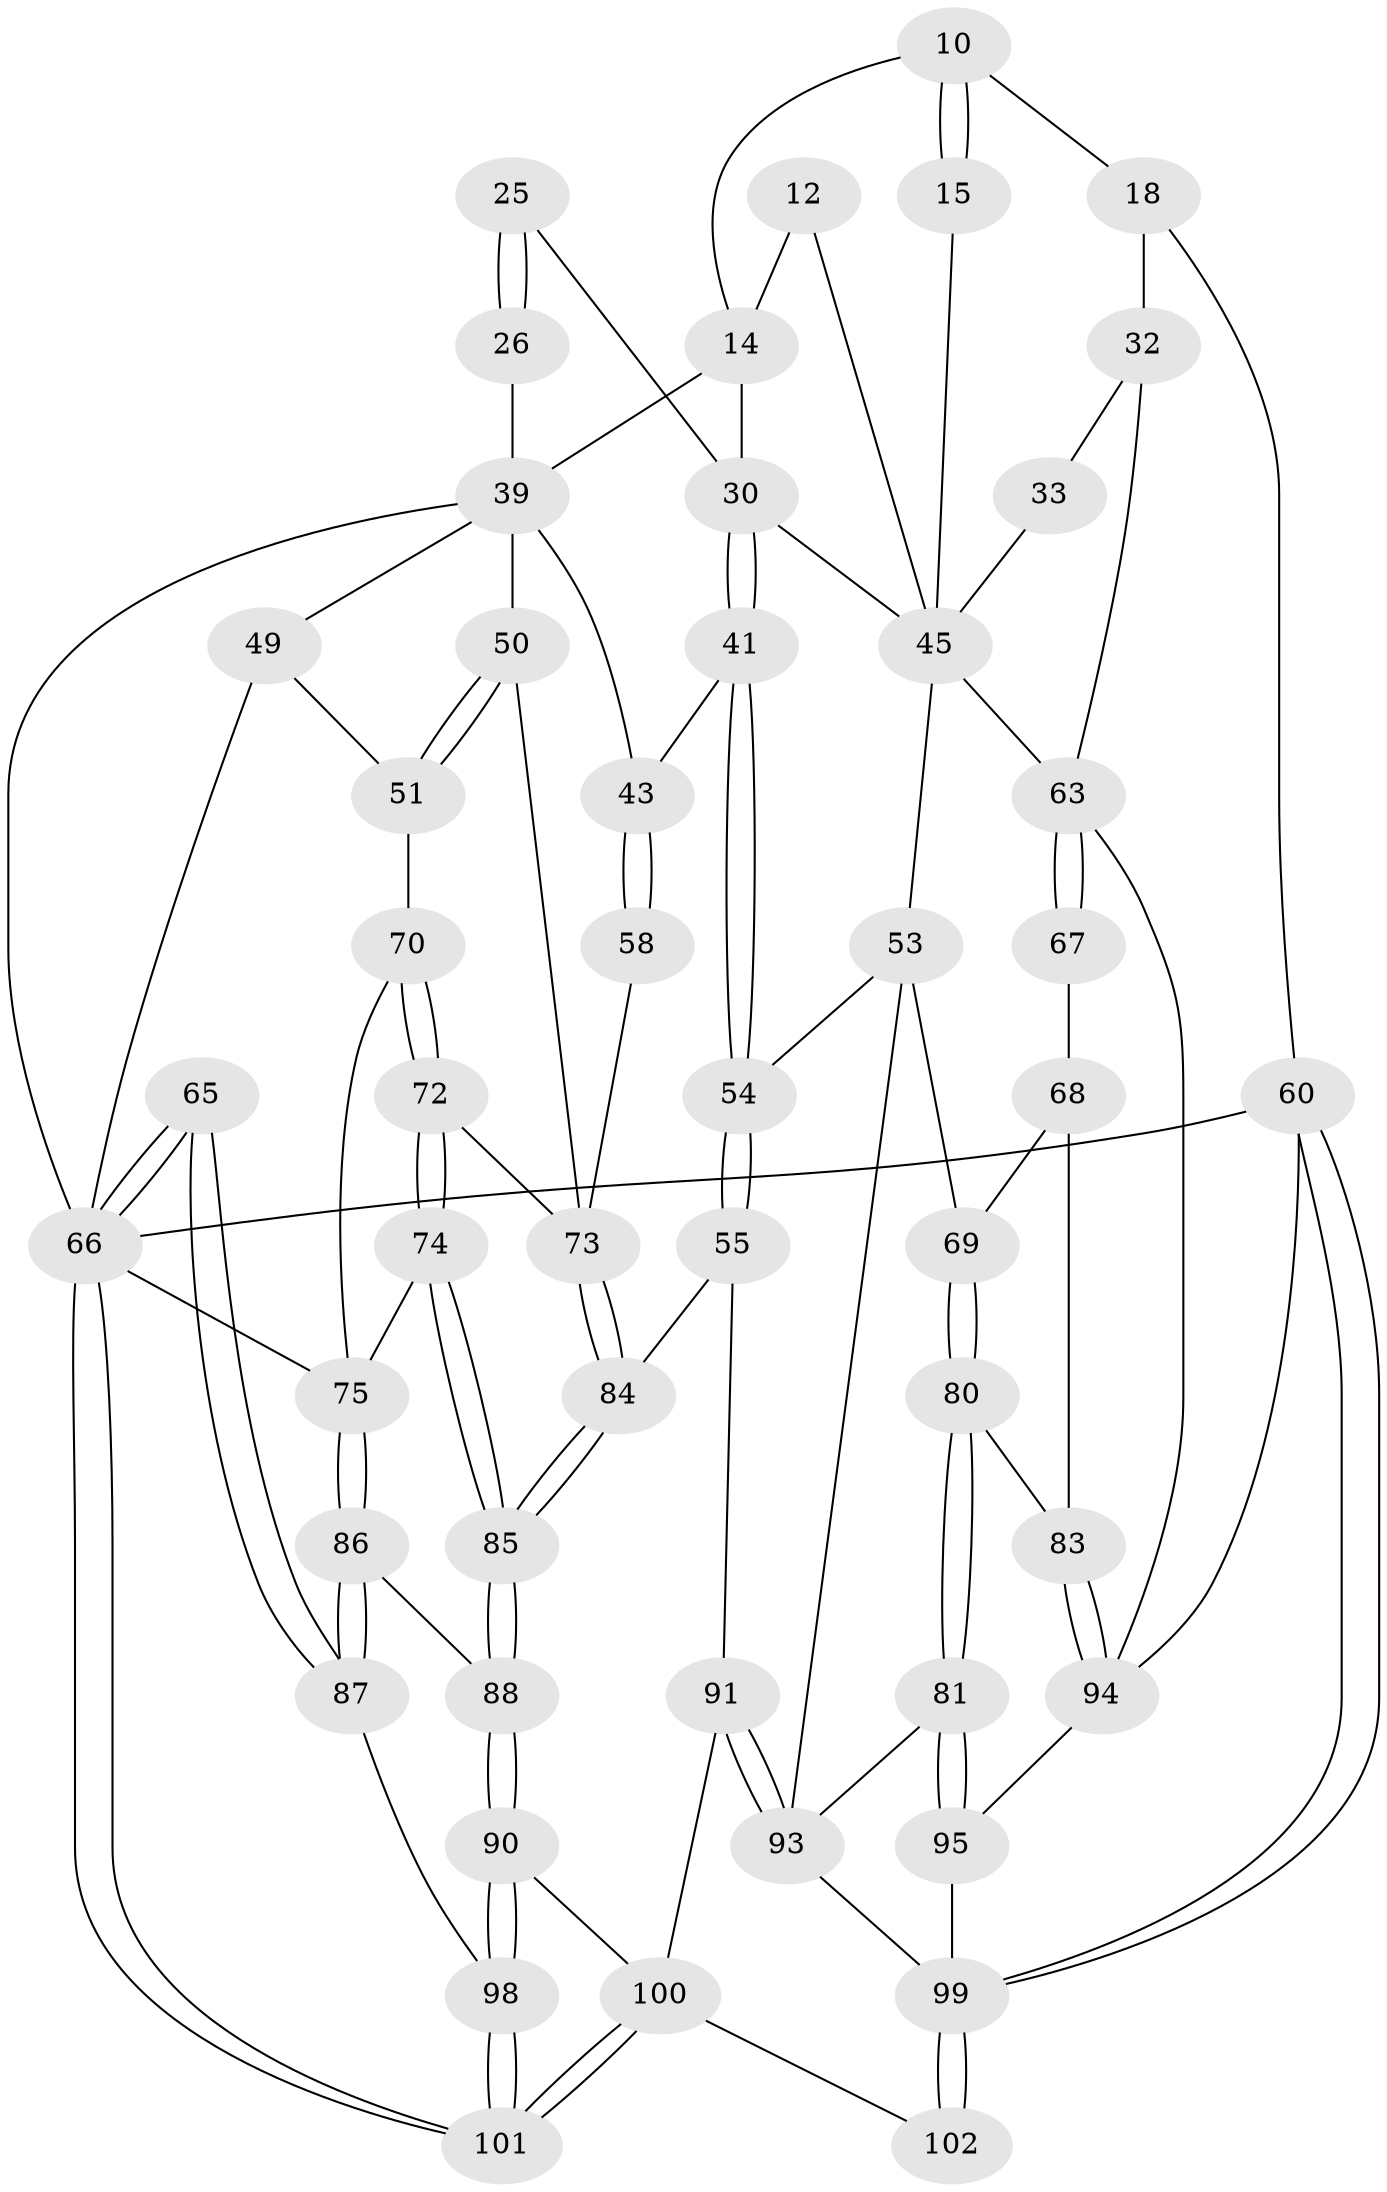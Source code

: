// original degree distribution, {3: 0.049019607843137254, 6: 0.23529411764705882, 5: 0.5196078431372549, 4: 0.19607843137254902}
// Generated by graph-tools (version 1.1) at 2025/01/03/09/25 05:01:08]
// undirected, 51 vertices, 112 edges
graph export_dot {
graph [start="1"]
  node [color=gray90,style=filled];
  10 [pos="+0.6116573110963108+0",super="+9"];
  12 [pos="+0.5172200402502829+0"];
  14 [pos="+0.4367130171121883+0.1135009068073256",super="+6+13+7+11"];
  15 [pos="+0.6800574042583851+0.18184140411389224"];
  18 [pos="+1+0",super="+17"];
  25 [pos="+0.38706474373779787+0.2569955832071787",super="+23"];
  26 [pos="+0.2901534722355454+0.2997400623394241",super="+22"];
  30 [pos="+0.5535591858380936+0.2970964338077636",super="+24"];
  32 [pos="+0.9352394766923893+0.28430811842545867",super="+19+31"];
  33 [pos="+0.88434998279303+0.39620186375424604",super="+20"];
  39 [pos="+0.2606993641650318+0.38687733647905054",super="+27+37+5"];
  41 [pos="+0.5246362068218252+0.36499249244635995"];
  43 [pos="+0.3162273169621792+0.44016698913013524",super="+42"];
  45 [pos="+0.6888898125529026+0.4074737202201963",super="+29+44"];
  49 [pos="+0.020615554391768723+0.46725215172146217",super="+38+36"];
  50 [pos="+0.20026817363536956+0.5396996288374424",super="+40"];
  51 [pos="+0.06723559171336387+0.5123555922114799"];
  53 [pos="+0.6397464848204113+0.5631185535795856",super="+52"];
  54 [pos="+0.5277869814663396+0.4876931021721357"];
  55 [pos="+0.4489489439743105+0.6495291564679834"];
  58 [pos="+0.37752706157741167+0.516268739311019"];
  60 [pos="+1+1",super="+2"];
  63 [pos="+1+0.5574680781307273",super="+46+47"];
  65 [pos="+0+0.7827159835231157"];
  66 [pos="+0+1",super="+3+64"];
  67 [pos="+0.9014798213735152+0.501069369588906"];
  68 [pos="+0.8855514242813521+0.5313364762139828"];
  69 [pos="+0.8061851152051764+0.5763459434449552"];
  70 [pos="+0.07309306325783153+0.555545753571825"];
  72 [pos="+0.16013460036495475+0.6290365529820413"];
  73 [pos="+0.21322159260903958+0.6029316699479703",super="+59"];
  74 [pos="+0.1361450518911393+0.6484436200321982"];
  75 [pos="+0.09510677023579549+0.6774596795138269",super="+71"];
  80 [pos="+0.7533344339000895+0.6938902848222886"];
  81 [pos="+0.7171646385691912+0.7016632691453237"];
  83 [pos="+0.8226941443755138+0.7268996350319606",super="+76"];
  84 [pos="+0.25578621173972443+0.7712048927820764",super="+56"];
  85 [pos="+0.2438198492652736+0.8028401968702755"];
  86 [pos="+0.06101261205508027+0.7209853687506114"];
  87 [pos="+0+0.7905944108400831"];
  88 [pos="+0.23919908352396307+0.8166902020558365"];
  90 [pos="+0.24385338197612638+0.8392708477877586"];
  91 [pos="+0.5230055546617763+0.9091592481178923",super="+78+79"];
  93 [pos="+0.6054271094093412+0.8749358512431282",super="+82+77"];
  94 [pos="+0.819856425036402+0.8613063709783697",super="+62"];
  95 [pos="+0.7522380084476623+0.8897654752101951"];
  98 [pos="+0.17203397285268743+0.9646092112862026"];
  99 [pos="+1+1",super="+96+97"];
  100 [pos="+0.4897876211362673+1",super="+92+89"];
  101 [pos="+0.22499411030124158+1"];
  102 [pos="+0.6143618557376755+1"];
  10 -- 15 [weight=2];
  10 -- 15;
  10 -- 18;
  10 -- 14;
  12 -- 14 [weight=2];
  12 -- 45;
  14 -- 39;
  14 -- 30;
  15 -- 45;
  18 -- 60 [weight=2];
  18 -- 32 [weight=2];
  25 -- 26 [weight=2];
  25 -- 26;
  25 -- 30;
  26 -- 39 [weight=2];
  30 -- 41;
  30 -- 41;
  30 -- 45;
  32 -- 33 [weight=2];
  32 -- 63;
  33 -- 45 [weight=2];
  39 -- 43;
  39 -- 50 [weight=2];
  39 -- 66;
  39 -- 49;
  41 -- 54;
  41 -- 54;
  41 -- 43;
  43 -- 58 [weight=2];
  43 -- 58;
  45 -- 53;
  45 -- 63;
  49 -- 51;
  49 -- 66 [weight=2];
  50 -- 51;
  50 -- 51;
  50 -- 73;
  51 -- 70;
  53 -- 54;
  53 -- 93;
  53 -- 69;
  54 -- 55;
  54 -- 55;
  55 -- 84;
  55 -- 91;
  58 -- 73;
  60 -- 99;
  60 -- 99;
  60 -- 66 [weight=2];
  60 -- 94;
  63 -- 67 [weight=2];
  63 -- 67;
  63 -- 94;
  65 -- 66 [weight=2];
  65 -- 66;
  65 -- 87;
  65 -- 87;
  66 -- 101;
  66 -- 101;
  66 -- 75;
  67 -- 68;
  68 -- 69;
  68 -- 83;
  69 -- 80;
  69 -- 80;
  70 -- 72;
  70 -- 72;
  70 -- 75;
  72 -- 73;
  72 -- 74;
  72 -- 74;
  73 -- 84 [weight=2];
  73 -- 84;
  74 -- 75;
  74 -- 85;
  74 -- 85;
  75 -- 86;
  75 -- 86;
  80 -- 81;
  80 -- 81;
  80 -- 83;
  81 -- 95;
  81 -- 95;
  81 -- 93;
  83 -- 94 [weight=2];
  83 -- 94;
  84 -- 85;
  84 -- 85;
  85 -- 88;
  85 -- 88;
  86 -- 87;
  86 -- 87;
  86 -- 88;
  87 -- 98;
  88 -- 90;
  88 -- 90;
  90 -- 98;
  90 -- 98;
  90 -- 100;
  91 -- 93 [weight=2];
  91 -- 93;
  91 -- 100 [weight=2];
  93 -- 99;
  94 -- 95;
  95 -- 99;
  98 -- 101;
  98 -- 101;
  99 -- 102 [weight=2];
  99 -- 102;
  100 -- 101;
  100 -- 101;
  100 -- 102;
}
